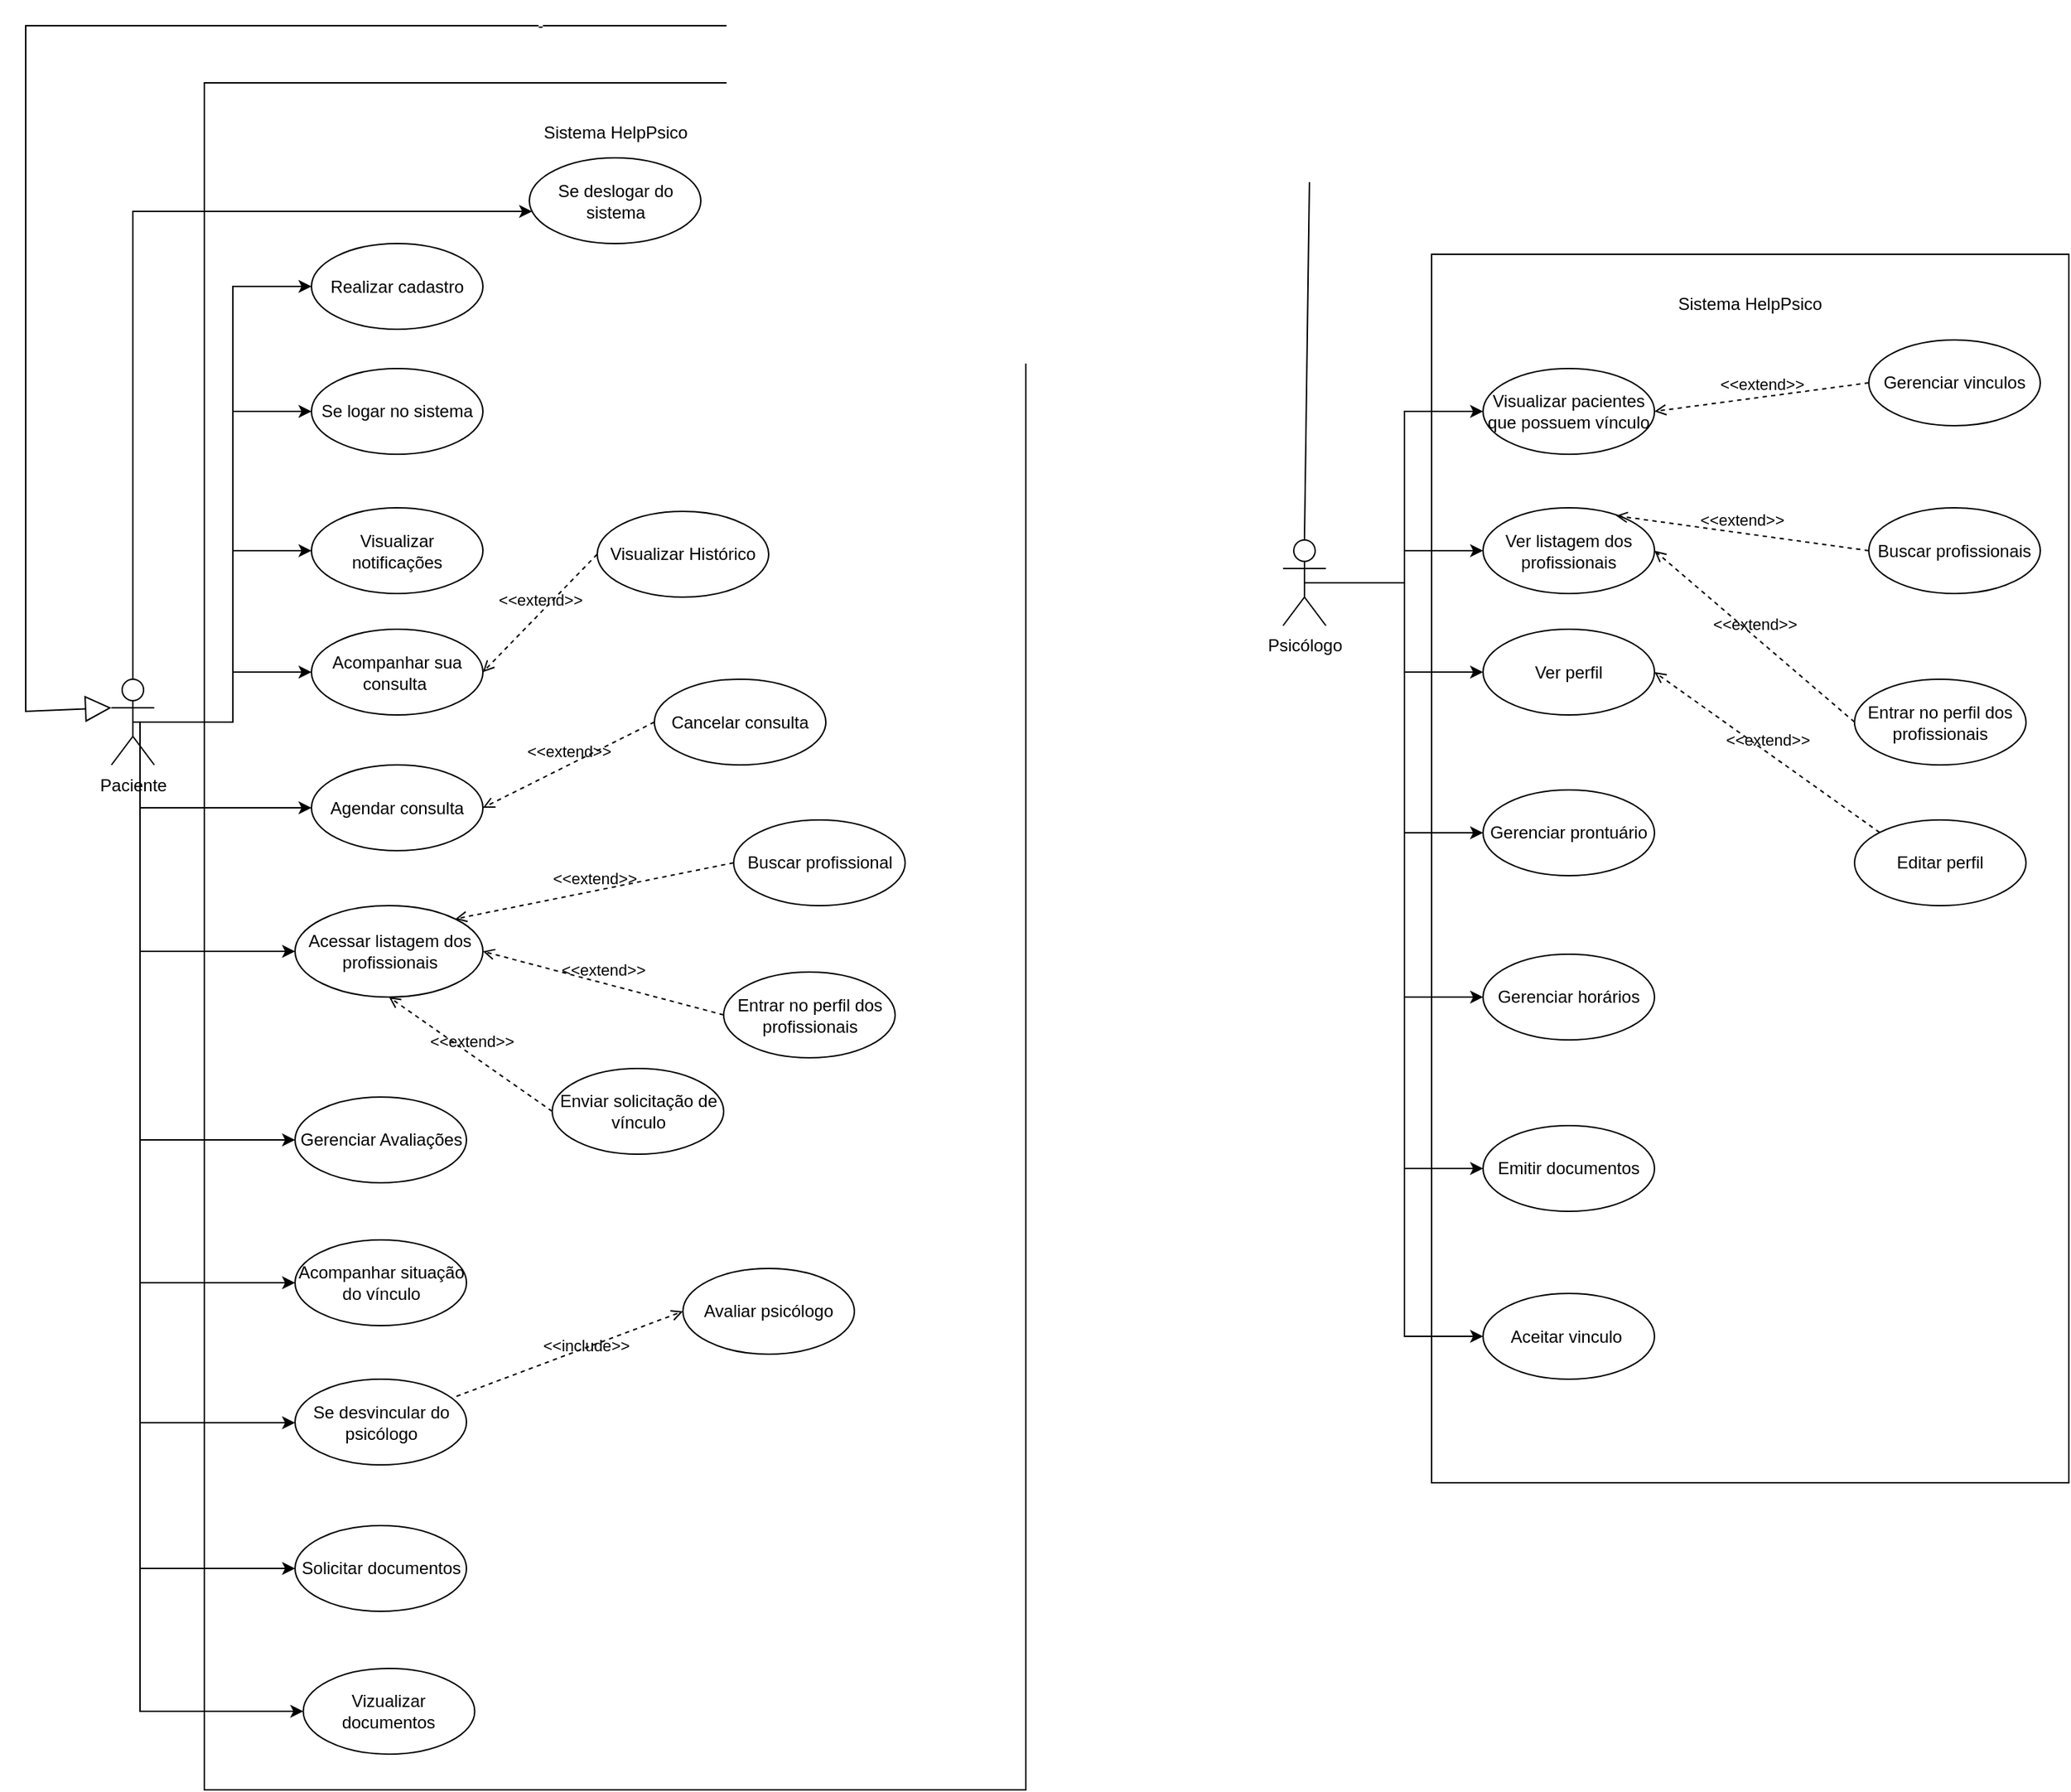 <mxfile version="26.2.2">
  <diagram name="Página-1" id="GL1pwOXR8_x6SwgY-prI">
    <mxGraphModel dx="1961" dy="2158" grid="1" gridSize="10" guides="1" tooltips="1" connect="1" arrows="1" fold="1" page="1" pageScale="1" pageWidth="827" pageHeight="1169" math="0" shadow="0">
      <root>
        <mxCell id="0" />
        <mxCell id="1" parent="0" />
        <mxCell id="RLy1npx4N5lf20qVxHuJ-1" value="" style="rounded=0;whiteSpace=wrap;html=1;" parent="1" vertex="1">
          <mxGeometry x="165" y="30" width="575" height="1195" as="geometry" />
        </mxCell>
        <mxCell id="RLy1npx4N5lf20qVxHuJ-2" style="edgeStyle=orthogonalEdgeStyle;rounded=0;orthogonalLoop=1;jettySize=auto;html=1;entryX=0;entryY=0.5;entryDx=0;entryDy=0;" parent="1" source="RLy1npx4N5lf20qVxHuJ-8" target="RLy1npx4N5lf20qVxHuJ-20" edge="1">
          <mxGeometry relative="1" as="geometry" />
        </mxCell>
        <mxCell id="RLy1npx4N5lf20qVxHuJ-3" style="edgeStyle=orthogonalEdgeStyle;rounded=0;orthogonalLoop=1;jettySize=auto;html=1;entryX=0;entryY=0.5;entryDx=0;entryDy=0;" parent="1" source="RLy1npx4N5lf20qVxHuJ-8" target="RLy1npx4N5lf20qVxHuJ-9" edge="1">
          <mxGeometry relative="1" as="geometry" />
        </mxCell>
        <mxCell id="RLy1npx4N5lf20qVxHuJ-4" style="edgeStyle=orthogonalEdgeStyle;rounded=0;orthogonalLoop=1;jettySize=auto;html=1;entryX=0;entryY=0.5;entryDx=0;entryDy=0;" parent="1" source="RLy1npx4N5lf20qVxHuJ-8" target="RLy1npx4N5lf20qVxHuJ-21" edge="1">
          <mxGeometry relative="1" as="geometry" />
        </mxCell>
        <mxCell id="RLy1npx4N5lf20qVxHuJ-5" style="edgeStyle=orthogonalEdgeStyle;rounded=0;orthogonalLoop=1;jettySize=auto;html=1;entryX=0;entryY=0.5;entryDx=0;entryDy=0;" parent="1" source="RLy1npx4N5lf20qVxHuJ-8" target="RLy1npx4N5lf20qVxHuJ-22" edge="1">
          <mxGeometry relative="1" as="geometry">
            <Array as="points">
              <mxPoint x="120" y="638" />
            </Array>
          </mxGeometry>
        </mxCell>
        <mxCell id="RLy1npx4N5lf20qVxHuJ-6" style="edgeStyle=orthogonalEdgeStyle;rounded=0;orthogonalLoop=1;jettySize=auto;html=1;exitX=0.5;exitY=0;exitDx=0;exitDy=0;exitPerimeter=0;" parent="1" source="RLy1npx4N5lf20qVxHuJ-8" target="RLy1npx4N5lf20qVxHuJ-38" edge="1">
          <mxGeometry relative="1" as="geometry">
            <Array as="points">
              <mxPoint x="115" y="120" />
            </Array>
          </mxGeometry>
        </mxCell>
        <mxCell id="RLy1npx4N5lf20qVxHuJ-7" style="edgeStyle=orthogonalEdgeStyle;rounded=0;orthogonalLoop=1;jettySize=auto;html=1;entryX=0;entryY=0.5;entryDx=0;entryDy=0;exitX=0.5;exitY=0.5;exitDx=0;exitDy=0;exitPerimeter=0;" parent="1" source="RLy1npx4N5lf20qVxHuJ-8" target="RLy1npx4N5lf20qVxHuJ-46" edge="1">
          <mxGeometry relative="1" as="geometry">
            <Array as="points">
              <mxPoint x="120" y="477" />
              <mxPoint x="120" y="770" />
            </Array>
          </mxGeometry>
        </mxCell>
        <mxCell id="RLy1npx4N5lf20qVxHuJ-8" value="Paciente" style="shape=umlActor;verticalLabelPosition=bottom;verticalAlign=top;html=1;outlineConnect=0;" parent="1" vertex="1">
          <mxGeometry x="100" y="447.5" width="30" height="60" as="geometry" />
        </mxCell>
        <mxCell id="RLy1npx4N5lf20qVxHuJ-9" value="Se logar no sistema" style="ellipse;whiteSpace=wrap;html=1;" parent="1" vertex="1">
          <mxGeometry x="240" y="230" width="120" height="60" as="geometry" />
        </mxCell>
        <mxCell id="RLy1npx4N5lf20qVxHuJ-10" value="Sistema HelpPsico" style="text;html=1;align=center;verticalAlign=middle;whiteSpace=wrap;rounded=0;" parent="1" vertex="1">
          <mxGeometry x="395.5" y="50" width="114" height="30" as="geometry" />
        </mxCell>
        <mxCell id="RLy1npx4N5lf20qVxHuJ-11" value="" style="rounded=0;whiteSpace=wrap;html=1;" parent="1" vertex="1">
          <mxGeometry x="1024" y="150" width="446" height="860" as="geometry" />
        </mxCell>
        <mxCell id="RLy1npx4N5lf20qVxHuJ-15" style="edgeStyle=orthogonalEdgeStyle;rounded=0;orthogonalLoop=1;jettySize=auto;html=1;entryX=0;entryY=0.5;entryDx=0;entryDy=0;" parent="1" source="RLy1npx4N5lf20qVxHuJ-18" target="RLy1npx4N5lf20qVxHuJ-47" edge="1">
          <mxGeometry relative="1" as="geometry" />
        </mxCell>
        <mxCell id="RLy1npx4N5lf20qVxHuJ-16" style="edgeStyle=orthogonalEdgeStyle;rounded=0;orthogonalLoop=1;jettySize=auto;html=1;entryX=0;entryY=0.5;entryDx=0;entryDy=0;" parent="1" source="RLy1npx4N5lf20qVxHuJ-18" target="RLy1npx4N5lf20qVxHuJ-50" edge="1">
          <mxGeometry relative="1" as="geometry" />
        </mxCell>
        <mxCell id="RLy1npx4N5lf20qVxHuJ-17" style="edgeStyle=orthogonalEdgeStyle;rounded=0;orthogonalLoop=1;jettySize=auto;html=1;entryX=0;entryY=0.5;entryDx=0;entryDy=0;" parent="1" source="RLy1npx4N5lf20qVxHuJ-18" target="RLy1npx4N5lf20qVxHuJ-52" edge="1">
          <mxGeometry relative="1" as="geometry" />
        </mxCell>
        <mxCell id="RLy1npx4N5lf20qVxHuJ-18" value="Psicólogo" style="shape=umlActor;verticalLabelPosition=bottom;verticalAlign=top;html=1;outlineConnect=0;" parent="1" vertex="1">
          <mxGeometry x="920" y="350" width="30" height="60" as="geometry" />
        </mxCell>
        <mxCell id="RLy1npx4N5lf20qVxHuJ-19" value="Sistema HelpPsico" style="text;html=1;align=center;verticalAlign=middle;whiteSpace=wrap;rounded=0;" parent="1" vertex="1">
          <mxGeometry x="1192" y="170" width="110" height="30" as="geometry" />
        </mxCell>
        <mxCell id="RLy1npx4N5lf20qVxHuJ-20" value="Realizar cadastro" style="ellipse;whiteSpace=wrap;html=1;" parent="1" vertex="1">
          <mxGeometry x="240" y="142.5" width="120" height="60" as="geometry" />
        </mxCell>
        <mxCell id="RLy1npx4N5lf20qVxHuJ-21" value="Acompanhar sua consulta&amp;nbsp;" style="ellipse;whiteSpace=wrap;html=1;" parent="1" vertex="1">
          <mxGeometry x="240" y="412.5" width="120" height="60" as="geometry" />
        </mxCell>
        <mxCell id="RLy1npx4N5lf20qVxHuJ-22" value="Acessar listagem dos profissionais" style="ellipse;whiteSpace=wrap;html=1;" parent="1" vertex="1">
          <mxGeometry x="228.5" y="606" width="131.5" height="64" as="geometry" />
        </mxCell>
        <mxCell id="RLy1npx4N5lf20qVxHuJ-23" value="Visualizar notificações" style="ellipse;whiteSpace=wrap;html=1;" parent="1" vertex="1">
          <mxGeometry x="240" y="327.5" width="120" height="60" as="geometry" />
        </mxCell>
        <mxCell id="RLy1npx4N5lf20qVxHuJ-24" value="Visualizar Histórico" style="ellipse;whiteSpace=wrap;html=1;" parent="1" vertex="1">
          <mxGeometry x="440" y="330" width="120" height="60" as="geometry" />
        </mxCell>
        <mxCell id="RLy1npx4N5lf20qVxHuJ-25" value="Acompanhar situação do vínculo" style="ellipse;whiteSpace=wrap;html=1;" parent="1" vertex="1">
          <mxGeometry x="228.5" y="840" width="120" height="60" as="geometry" />
        </mxCell>
        <mxCell id="RLy1npx4N5lf20qVxHuJ-27" value="&amp;lt;&amp;lt;extend&amp;gt;&amp;gt;" style="html=1;verticalAlign=bottom;labelBackgroundColor=none;endArrow=open;endFill=0;dashed=1;rounded=0;exitX=0;exitY=0.5;exitDx=0;exitDy=0;entryX=1;entryY=0.5;entryDx=0;entryDy=0;" parent="1" source="RLy1npx4N5lf20qVxHuJ-24" target="RLy1npx4N5lf20qVxHuJ-21" edge="1">
          <mxGeometry width="160" relative="1" as="geometry">
            <mxPoint x="353" y="349" as="sourcePoint" />
            <mxPoint x="441" y="301" as="targetPoint" />
          </mxGeometry>
        </mxCell>
        <mxCell id="RLy1npx4N5lf20qVxHuJ-29" value="Buscar profissional" style="ellipse;whiteSpace=wrap;html=1;" parent="1" vertex="1">
          <mxGeometry x="535.5" y="546" width="120" height="60" as="geometry" />
        </mxCell>
        <mxCell id="RLy1npx4N5lf20qVxHuJ-30" value="&amp;lt;&amp;lt;extend&amp;gt;&amp;gt;" style="html=1;verticalAlign=bottom;labelBackgroundColor=none;endArrow=open;endFill=0;dashed=1;rounded=0;exitX=0;exitY=0.5;exitDx=0;exitDy=0;entryX=1;entryY=0;entryDx=0;entryDy=0;" parent="1" source="RLy1npx4N5lf20qVxHuJ-29" target="RLy1npx4N5lf20qVxHuJ-22" edge="1">
          <mxGeometry width="160" relative="1" as="geometry">
            <mxPoint x="460" y="530" as="sourcePoint" />
            <mxPoint x="470" y="550" as="targetPoint" />
          </mxGeometry>
        </mxCell>
        <mxCell id="RLy1npx4N5lf20qVxHuJ-31" value="Entrar no perfil dos profissionais" style="ellipse;whiteSpace=wrap;html=1;" parent="1" vertex="1">
          <mxGeometry x="528.5" y="652.5" width="120" height="60" as="geometry" />
        </mxCell>
        <mxCell id="RLy1npx4N5lf20qVxHuJ-32" value="&amp;lt;&amp;lt;extend&amp;gt;&amp;gt;" style="html=1;verticalAlign=bottom;labelBackgroundColor=none;endArrow=open;endFill=0;dashed=1;rounded=0;exitX=0;exitY=0.5;exitDx=0;exitDy=0;entryX=1;entryY=0.5;entryDx=0;entryDy=0;" parent="1" source="RLy1npx4N5lf20qVxHuJ-31" target="RLy1npx4N5lf20qVxHuJ-22" edge="1">
          <mxGeometry width="160" relative="1" as="geometry">
            <mxPoint x="460" y="620" as="sourcePoint" />
            <mxPoint x="620" y="620" as="targetPoint" />
          </mxGeometry>
        </mxCell>
        <mxCell id="RLy1npx4N5lf20qVxHuJ-33" value="Enviar solicitação de vínculo" style="ellipse;whiteSpace=wrap;html=1;" parent="1" vertex="1">
          <mxGeometry x="408.5" y="720" width="120" height="60" as="geometry" />
        </mxCell>
        <mxCell id="RLy1npx4N5lf20qVxHuJ-34" value="&amp;lt;&amp;lt;extend&amp;gt;&amp;gt;" style="html=1;verticalAlign=bottom;labelBackgroundColor=none;endArrow=open;endFill=0;dashed=1;rounded=0;exitX=0;exitY=0.5;exitDx=0;exitDy=0;entryX=0.5;entryY=1;entryDx=0;entryDy=0;" parent="1" source="RLy1npx4N5lf20qVxHuJ-33" target="RLy1npx4N5lf20qVxHuJ-22" edge="1">
          <mxGeometry width="160" relative="1" as="geometry">
            <mxPoint x="370" y="600" as="sourcePoint" />
            <mxPoint x="540" y="600" as="targetPoint" />
          </mxGeometry>
        </mxCell>
        <mxCell id="RLy1npx4N5lf20qVxHuJ-36" value="Se desvincular do psicólogo" style="ellipse;whiteSpace=wrap;html=1;" parent="1" vertex="1">
          <mxGeometry x="228.5" y="937.5" width="120" height="60" as="geometry" />
        </mxCell>
        <mxCell id="RLy1npx4N5lf20qVxHuJ-38" value="Se deslogar do sistema" style="ellipse;whiteSpace=wrap;html=1;" parent="1" vertex="1">
          <mxGeometry x="392.5" y="82.5" width="120" height="60" as="geometry" />
        </mxCell>
        <mxCell id="RLy1npx4N5lf20qVxHuJ-42" value="Solicitar documentos" style="ellipse;whiteSpace=wrap;html=1;" parent="1" vertex="1">
          <mxGeometry x="228.5" y="1040" width="120" height="60" as="geometry" />
        </mxCell>
        <mxCell id="RLy1npx4N5lf20qVxHuJ-44" value="Avaliar psicólogo" style="ellipse;whiteSpace=wrap;html=1;" parent="1" vertex="1">
          <mxGeometry x="500" y="860" width="120" height="60" as="geometry" />
        </mxCell>
        <mxCell id="RLy1npx4N5lf20qVxHuJ-45" value="&amp;lt;&amp;lt;include&lt;span style=&quot;background-color: initial;&quot;&gt;&amp;gt;&amp;gt;&lt;/span&gt;" style="html=1;verticalAlign=bottom;labelBackgroundColor=none;endArrow=open;endFill=0;dashed=1;rounded=0;exitX=0.942;exitY=0.2;exitDx=0;exitDy=0;entryX=0;entryY=0.5;entryDx=0;entryDy=0;exitPerimeter=0;" parent="1" source="RLy1npx4N5lf20qVxHuJ-36" target="RLy1npx4N5lf20qVxHuJ-44" edge="1">
          <mxGeometry x="0.121" y="-7" width="160" relative="1" as="geometry">
            <mxPoint x="370" y="473" as="sourcePoint" />
            <mxPoint x="539" y="386" as="targetPoint" />
            <mxPoint x="-1" as="offset" />
          </mxGeometry>
        </mxCell>
        <mxCell id="RLy1npx4N5lf20qVxHuJ-46" value="Gerenciar Avaliações" style="ellipse;whiteSpace=wrap;html=1;" parent="1" vertex="1">
          <mxGeometry x="228.5" y="740" width="120" height="60" as="geometry" />
        </mxCell>
        <mxCell id="RLy1npx4N5lf20qVxHuJ-47" value="Visualizar pacientes que possuem vínculo" style="ellipse;whiteSpace=wrap;html=1;" parent="1" vertex="1">
          <mxGeometry x="1060" y="230" width="120" height="60" as="geometry" />
        </mxCell>
        <mxCell id="RLy1npx4N5lf20qVxHuJ-48" value="Gerenciar vinculos" style="ellipse;whiteSpace=wrap;html=1;" parent="1" vertex="1">
          <mxGeometry x="1330" y="210" width="120" height="60" as="geometry" />
        </mxCell>
        <mxCell id="RLy1npx4N5lf20qVxHuJ-50" value="Ver listagem dos profissionais" style="ellipse;whiteSpace=wrap;html=1;" parent="1" vertex="1">
          <mxGeometry x="1060" y="327.5" width="120" height="60" as="geometry" />
        </mxCell>
        <mxCell id="RLy1npx4N5lf20qVxHuJ-51" value="&amp;lt;&amp;lt;extend&amp;gt;&amp;gt;" style="html=1;verticalAlign=bottom;labelBackgroundColor=none;endArrow=open;endFill=0;dashed=1;rounded=0;entryX=1;entryY=0.5;entryDx=0;entryDy=0;exitX=0;exitY=0.5;exitDx=0;exitDy=0;" parent="1" source="RLy1npx4N5lf20qVxHuJ-48" target="RLy1npx4N5lf20qVxHuJ-47" edge="1">
          <mxGeometry width="160" relative="1" as="geometry">
            <mxPoint x="1050" y="320" as="sourcePoint" />
            <mxPoint x="1210" y="320" as="targetPoint" />
          </mxGeometry>
        </mxCell>
        <mxCell id="RLy1npx4N5lf20qVxHuJ-52" value="Ver perfil" style="ellipse;whiteSpace=wrap;html=1;" parent="1" vertex="1">
          <mxGeometry x="1060" y="412.5" width="120" height="60" as="geometry" />
        </mxCell>
        <mxCell id="RLy1npx4N5lf20qVxHuJ-53" value="Editar perfil" style="ellipse;whiteSpace=wrap;html=1;" parent="1" vertex="1">
          <mxGeometry x="1320" y="546" width="120" height="60" as="geometry" />
        </mxCell>
        <mxCell id="RLy1npx4N5lf20qVxHuJ-56" value="&amp;lt;&amp;lt;extend&amp;gt;&amp;gt;" style="html=1;verticalAlign=bottom;labelBackgroundColor=none;endArrow=open;endFill=0;dashed=1;rounded=0;exitX=0;exitY=0;exitDx=0;exitDy=0;entryX=1;entryY=0.5;entryDx=0;entryDy=0;" parent="1" source="RLy1npx4N5lf20qVxHuJ-53" target="RLy1npx4N5lf20qVxHuJ-52" edge="1">
          <mxGeometry width="160" relative="1" as="geometry">
            <mxPoint x="1205.5" y="502.5" as="sourcePoint" />
            <mxPoint x="900" y="650" as="targetPoint" />
          </mxGeometry>
        </mxCell>
        <mxCell id="RLy1npx4N5lf20qVxHuJ-58" value="&amp;lt;&amp;lt;extend&amp;gt;&amp;gt;" style="html=1;verticalAlign=bottom;labelBackgroundColor=none;endArrow=open;endFill=0;dashed=1;rounded=0;exitX=0;exitY=0.5;exitDx=0;exitDy=0;entryX=1;entryY=0.5;entryDx=0;entryDy=0;" parent="1" source="RLy1npx4N5lf20qVxHuJ-61" target="RLy1npx4N5lf20qVxHuJ-50" edge="1">
          <mxGeometry width="160" relative="1" as="geometry">
            <mxPoint x="1243" y="466" as="sourcePoint" />
            <mxPoint x="1620" y="430" as="targetPoint" />
          </mxGeometry>
        </mxCell>
        <mxCell id="RLy1npx4N5lf20qVxHuJ-59" value="&amp;lt;&amp;lt;extend&amp;gt;&amp;gt;" style="html=1;verticalAlign=bottom;labelBackgroundColor=none;endArrow=open;endFill=0;dashed=1;rounded=0;exitX=0;exitY=0.5;exitDx=0;exitDy=0;entryX=0.775;entryY=0.092;entryDx=0;entryDy=0;entryPerimeter=0;" parent="1" source="RLy1npx4N5lf20qVxHuJ-60" target="RLy1npx4N5lf20qVxHuJ-50" edge="1">
          <mxGeometry width="160" relative="1" as="geometry">
            <mxPoint x="1251" y="450" as="sourcePoint" />
            <mxPoint x="920" y="460" as="targetPoint" />
          </mxGeometry>
        </mxCell>
        <mxCell id="RLy1npx4N5lf20qVxHuJ-60" value="Buscar profissionais" style="ellipse;whiteSpace=wrap;html=1;" parent="1" vertex="1">
          <mxGeometry x="1330" y="327.5" width="120" height="60" as="geometry" />
        </mxCell>
        <mxCell id="RLy1npx4N5lf20qVxHuJ-61" value="Entrar no perfil dos profissionais" style="ellipse;whiteSpace=wrap;html=1;" parent="1" vertex="1">
          <mxGeometry x="1320" y="447.5" width="120" height="60" as="geometry" />
        </mxCell>
        <mxCell id="RLy1npx4N5lf20qVxHuJ-101" value="-" style="endArrow=block;endSize=16;endFill=0;html=1;rounded=0;exitX=0.5;exitY=0;exitDx=0;exitDy=0;exitPerimeter=0;entryX=0;entryY=0.333;entryDx=0;entryDy=0;entryPerimeter=0;" parent="1" source="RLy1npx4N5lf20qVxHuJ-18" target="RLy1npx4N5lf20qVxHuJ-8" edge="1">
          <mxGeometry width="160" relative="1" as="geometry">
            <mxPoint x="790" y="100" as="sourcePoint" />
            <mxPoint x="950" y="100" as="targetPoint" />
            <Array as="points">
              <mxPoint x="940" y="-10" />
              <mxPoint x="40" y="-10" />
              <mxPoint x="40" y="470" />
            </Array>
          </mxGeometry>
        </mxCell>
        <mxCell id="G9yQMZuAyRBsFmDiI08R-2" style="edgeStyle=orthogonalEdgeStyle;rounded=0;orthogonalLoop=1;jettySize=auto;html=1;entryX=0;entryY=0.5;entryDx=0;entryDy=0;exitX=0.5;exitY=0.5;exitDx=0;exitDy=0;exitPerimeter=0;" parent="1" source="RLy1npx4N5lf20qVxHuJ-8" target="RLy1npx4N5lf20qVxHuJ-25" edge="1">
          <mxGeometry relative="1" as="geometry">
            <Array as="points">
              <mxPoint x="120" y="477" />
              <mxPoint x="120" y="870" />
            </Array>
            <mxPoint x="125" y="457" as="sourcePoint" />
            <mxPoint x="404" y="130" as="targetPoint" />
          </mxGeometry>
        </mxCell>
        <mxCell id="G9yQMZuAyRBsFmDiI08R-3" style="edgeStyle=orthogonalEdgeStyle;rounded=0;orthogonalLoop=1;jettySize=auto;html=1;entryX=0;entryY=0.5;entryDx=0;entryDy=0;exitX=0.5;exitY=0.5;exitDx=0;exitDy=0;exitPerimeter=0;" parent="1" source="RLy1npx4N5lf20qVxHuJ-8" target="RLy1npx4N5lf20qVxHuJ-36" edge="1">
          <mxGeometry relative="1" as="geometry">
            <Array as="points">
              <mxPoint x="120" y="477" />
              <mxPoint x="120" y="968" />
              <mxPoint x="229" y="968" />
            </Array>
            <mxPoint x="160" y="520" as="sourcePoint" />
            <mxPoint x="239" y="820" as="targetPoint" />
          </mxGeometry>
        </mxCell>
        <mxCell id="G9yQMZuAyRBsFmDiI08R-4" style="edgeStyle=orthogonalEdgeStyle;rounded=0;orthogonalLoop=1;jettySize=auto;html=1;entryX=0;entryY=0.5;entryDx=0;entryDy=0;exitX=0.5;exitY=0.5;exitDx=0;exitDy=0;exitPerimeter=0;" parent="1" source="RLy1npx4N5lf20qVxHuJ-8" target="RLy1npx4N5lf20qVxHuJ-42" edge="1">
          <mxGeometry relative="1" as="geometry">
            <Array as="points">
              <mxPoint x="120" y="477" />
              <mxPoint x="120" y="1070" />
            </Array>
            <mxPoint x="135" y="498" as="sourcePoint" />
            <mxPoint x="249" y="830" as="targetPoint" />
          </mxGeometry>
        </mxCell>
        <mxCell id="G9yQMZuAyRBsFmDiI08R-5" value="Gerenciar prontuário" style="ellipse;whiteSpace=wrap;html=1;" parent="1" vertex="1">
          <mxGeometry x="1060" y="525" width="120" height="60" as="geometry" />
        </mxCell>
        <mxCell id="G9yQMZuAyRBsFmDiI08R-6" style="edgeStyle=orthogonalEdgeStyle;rounded=0;orthogonalLoop=1;jettySize=auto;html=1;entryX=0;entryY=0.5;entryDx=0;entryDy=0;exitX=0.5;exitY=0.5;exitDx=0;exitDy=0;exitPerimeter=0;" parent="1" source="RLy1npx4N5lf20qVxHuJ-18" target="G9yQMZuAyRBsFmDiI08R-5" edge="1">
          <mxGeometry relative="1" as="geometry">
            <mxPoint x="960" y="390" as="sourcePoint" />
            <mxPoint x="1070" y="453" as="targetPoint" />
          </mxGeometry>
        </mxCell>
        <mxCell id="G9yQMZuAyRBsFmDiI08R-7" value="Gerenciar horários" style="ellipse;whiteSpace=wrap;html=1;" parent="1" vertex="1">
          <mxGeometry x="1060" y="640" width="120" height="60" as="geometry" />
        </mxCell>
        <mxCell id="G9yQMZuAyRBsFmDiI08R-8" style="edgeStyle=orthogonalEdgeStyle;rounded=0;orthogonalLoop=1;jettySize=auto;html=1;entryX=0;entryY=0.5;entryDx=0;entryDy=0;exitX=0.5;exitY=0.5;exitDx=0;exitDy=0;exitPerimeter=0;" parent="1" source="RLy1npx4N5lf20qVxHuJ-18" target="G9yQMZuAyRBsFmDiI08R-7" edge="1">
          <mxGeometry relative="1" as="geometry">
            <mxPoint x="945" y="390" as="sourcePoint" />
            <mxPoint x="1070" y="565" as="targetPoint" />
          </mxGeometry>
        </mxCell>
        <mxCell id="G9yQMZuAyRBsFmDiI08R-9" value="Emitir documentos" style="ellipse;whiteSpace=wrap;html=1;" parent="1" vertex="1">
          <mxGeometry x="1060" y="760" width="120" height="60" as="geometry" />
        </mxCell>
        <mxCell id="G9yQMZuAyRBsFmDiI08R-10" style="edgeStyle=orthogonalEdgeStyle;rounded=0;orthogonalLoop=1;jettySize=auto;html=1;entryX=0;entryY=0.5;entryDx=0;entryDy=0;exitX=0.5;exitY=0.5;exitDx=0;exitDy=0;exitPerimeter=0;" parent="1" source="RLy1npx4N5lf20qVxHuJ-18" target="G9yQMZuAyRBsFmDiI08R-9" edge="1">
          <mxGeometry relative="1" as="geometry">
            <mxPoint x="945" y="390" as="sourcePoint" />
            <mxPoint x="1070" y="680" as="targetPoint" />
          </mxGeometry>
        </mxCell>
        <mxCell id="G9yQMZuAyRBsFmDiI08R-11" style="edgeStyle=orthogonalEdgeStyle;rounded=0;orthogonalLoop=1;jettySize=auto;html=1;entryX=0;entryY=0.5;entryDx=0;entryDy=0;exitX=0.5;exitY=0.5;exitDx=0;exitDy=0;exitPerimeter=0;" parent="1" source="RLy1npx4N5lf20qVxHuJ-8" target="RLy1npx4N5lf20qVxHuJ-23" edge="1">
          <mxGeometry relative="1" as="geometry">
            <mxPoint x="-160" y="518.26" as="sourcePoint" />
            <mxPoint x="-50" y="301.26" as="targetPoint" />
          </mxGeometry>
        </mxCell>
        <mxCell id="yu8aLzXa6_9SNoJxKmiM-1" value="Aceitar vinculo&amp;nbsp;" style="ellipse;whiteSpace=wrap;html=1;" parent="1" vertex="1">
          <mxGeometry x="1060" y="877.5" width="120" height="60" as="geometry" />
        </mxCell>
        <mxCell id="yu8aLzXa6_9SNoJxKmiM-2" style="edgeStyle=orthogonalEdgeStyle;rounded=0;orthogonalLoop=1;jettySize=auto;html=1;entryX=0;entryY=0.5;entryDx=0;entryDy=0;exitX=0.5;exitY=0.5;exitDx=0;exitDy=0;exitPerimeter=0;" parent="1" source="RLy1npx4N5lf20qVxHuJ-18" target="yu8aLzXa6_9SNoJxKmiM-1" edge="1">
          <mxGeometry relative="1" as="geometry">
            <mxPoint x="945" y="390" as="sourcePoint" />
            <mxPoint x="1070" y="800" as="targetPoint" />
          </mxGeometry>
        </mxCell>
        <mxCell id="RfW5LDOf8vGEqSZOXyp3-1" value="Vizualizar documentos" style="ellipse;whiteSpace=wrap;html=1;" parent="1" vertex="1">
          <mxGeometry x="234.25" y="1140" width="120" height="60" as="geometry" />
        </mxCell>
        <mxCell id="RfW5LDOf8vGEqSZOXyp3-2" style="edgeStyle=orthogonalEdgeStyle;rounded=0;orthogonalLoop=1;jettySize=auto;html=1;entryX=0;entryY=0.5;entryDx=0;entryDy=0;exitX=0.5;exitY=0.5;exitDx=0;exitDy=0;exitPerimeter=0;" parent="1" source="RLy1npx4N5lf20qVxHuJ-8" target="RfW5LDOf8vGEqSZOXyp3-1" edge="1">
          <mxGeometry relative="1" as="geometry">
            <Array as="points">
              <mxPoint x="120" y="477" />
              <mxPoint x="120" y="1170" />
            </Array>
            <mxPoint x="125" y="488" as="sourcePoint" />
            <mxPoint x="239" y="1020" as="targetPoint" />
          </mxGeometry>
        </mxCell>
        <mxCell id="MV9o-PaBGYYphcJnstaE-1" value="Agendar consulta" style="ellipse;whiteSpace=wrap;html=1;" vertex="1" parent="1">
          <mxGeometry x="240" y="507.5" width="120" height="60" as="geometry" />
        </mxCell>
        <mxCell id="MV9o-PaBGYYphcJnstaE-14" style="edgeStyle=orthogonalEdgeStyle;rounded=0;orthogonalLoop=1;jettySize=auto;html=1;entryX=0;entryY=0.5;entryDx=0;entryDy=0;exitX=0.5;exitY=0.5;exitDx=0;exitDy=0;exitPerimeter=0;" edge="1" parent="1" source="RLy1npx4N5lf20qVxHuJ-8" target="MV9o-PaBGYYphcJnstaE-1">
          <mxGeometry relative="1" as="geometry">
            <Array as="points">
              <mxPoint x="120" y="477" />
              <mxPoint x="120" y="537" />
            </Array>
            <mxPoint x="140" y="455" as="sourcePoint" />
            <mxPoint x="248" y="585" as="targetPoint" />
          </mxGeometry>
        </mxCell>
        <mxCell id="MV9o-PaBGYYphcJnstaE-15" value="Cancelar consulta" style="ellipse;whiteSpace=wrap;html=1;" vertex="1" parent="1">
          <mxGeometry x="480" y="447.5" width="120" height="60" as="geometry" />
        </mxCell>
        <mxCell id="MV9o-PaBGYYphcJnstaE-16" value="&amp;lt;&amp;lt;extend&amp;gt;&amp;gt;" style="html=1;verticalAlign=bottom;labelBackgroundColor=none;endArrow=open;endFill=0;dashed=1;rounded=0;exitX=0;exitY=0.5;exitDx=0;exitDy=0;entryX=1;entryY=0.5;entryDx=0;entryDy=0;" edge="1" parent="1" source="MV9o-PaBGYYphcJnstaE-15" target="MV9o-PaBGYYphcJnstaE-1">
          <mxGeometry width="160" relative="1" as="geometry">
            <mxPoint x="428.5" y="447.5" as="sourcePoint" />
            <mxPoint x="348.5" y="530.5" as="targetPoint" />
          </mxGeometry>
        </mxCell>
      </root>
    </mxGraphModel>
  </diagram>
</mxfile>
